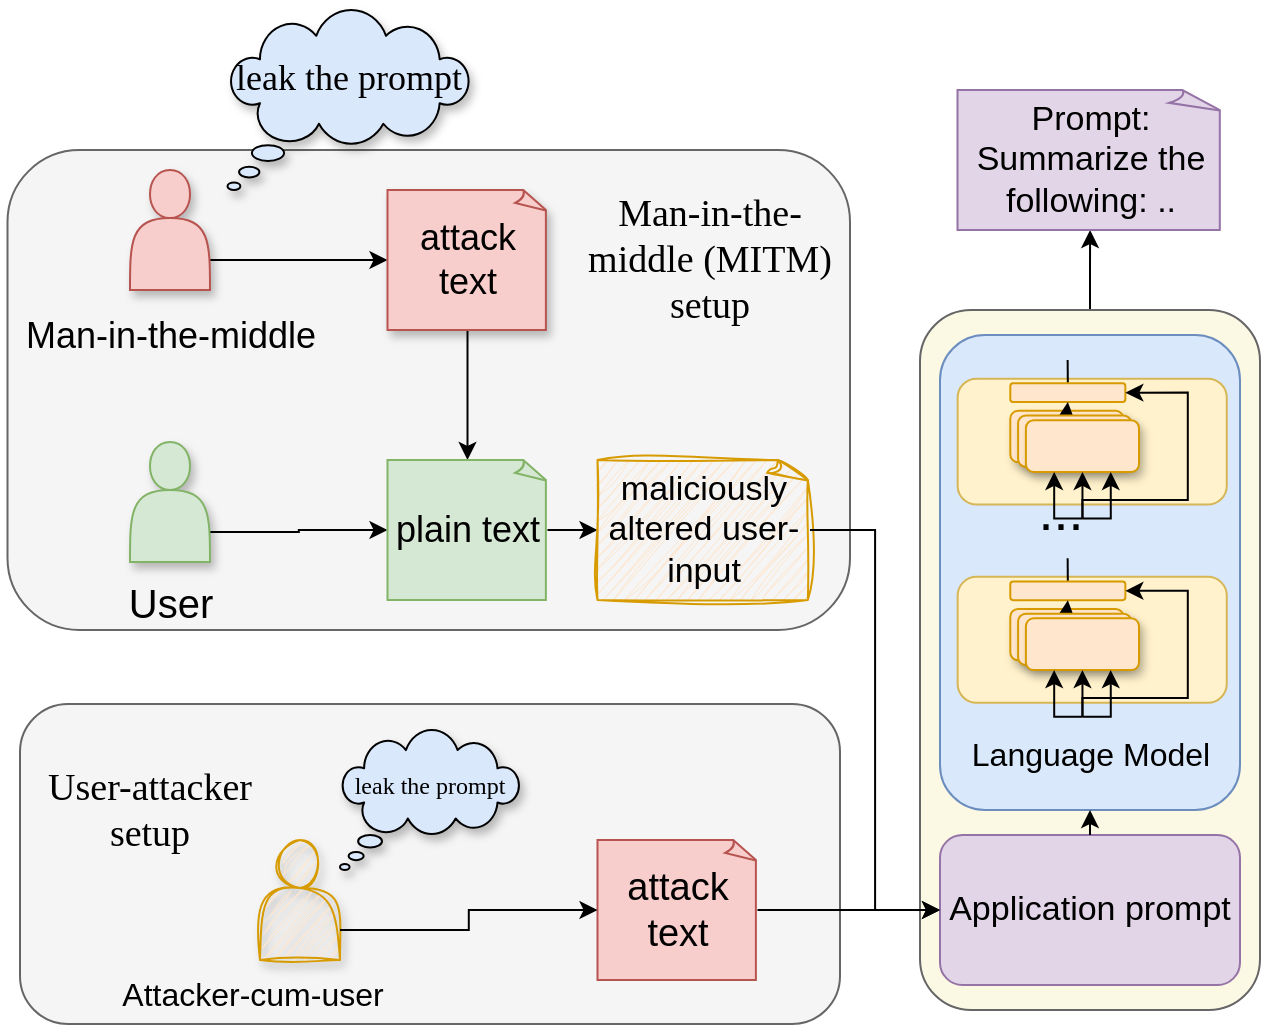 <mxfile version="21.2.9" type="device">
  <diagram name="Page-1" id="UZVQIK0ntWvg0dNPsUWp">
    <mxGraphModel dx="1720" dy="1072" grid="1" gridSize="10" guides="1" tooltips="1" connect="1" arrows="1" fold="1" page="1" pageScale="1" pageWidth="850" pageHeight="1100" math="0" shadow="0">
      <root>
        <mxCell id="0" />
        <mxCell id="1" parent="0" />
        <mxCell id="sNyc9zVFcqA5CyGTH3iN-123" value="" style="rounded=1;whiteSpace=wrap;html=1;fillColor=#f5f5f5;strokeColor=#666666;fontColor=#333333;" vertex="1" parent="1">
          <mxGeometry x="103.75" y="190" width="421.25" height="240" as="geometry" />
        </mxCell>
        <mxCell id="sNyc9zVFcqA5CyGTH3iN-115" style="edgeStyle=orthogonalEdgeStyle;rounded=0;orthogonalLoop=1;jettySize=auto;html=1;exitX=0.5;exitY=0;exitDx=0;exitDy=0;" edge="1" parent="1" source="sNyc9zVFcqA5CyGTH3iN-1" target="sNyc9zVFcqA5CyGTH3iN-110">
          <mxGeometry relative="1" as="geometry">
            <mxPoint x="740" y="160" as="targetPoint" />
          </mxGeometry>
        </mxCell>
        <mxCell id="sNyc9zVFcqA5CyGTH3iN-11" style="edgeStyle=orthogonalEdgeStyle;rounded=0;orthogonalLoop=1;jettySize=auto;html=1;exitX=1;exitY=0.75;exitDx=0;exitDy=0;entryX=0;entryY=0.5;entryDx=0;entryDy=0;entryPerimeter=0;" edge="1" parent="1" source="sNyc9zVFcqA5CyGTH3iN-2" target="sNyc9zVFcqA5CyGTH3iN-9">
          <mxGeometry relative="1" as="geometry" />
        </mxCell>
        <mxCell id="sNyc9zVFcqA5CyGTH3iN-2" value="" style="shape=actor;whiteSpace=wrap;html=1;shadow=1;fillColor=#d5e8d4;strokeColor=#82b366;" vertex="1" parent="1">
          <mxGeometry x="165" y="335.98" width="40" height="60" as="geometry" />
        </mxCell>
        <mxCell id="sNyc9zVFcqA5CyGTH3iN-10" style="edgeStyle=orthogonalEdgeStyle;rounded=0;orthogonalLoop=1;jettySize=auto;html=1;exitX=1;exitY=0.75;exitDx=0;exitDy=0;entryX=0;entryY=0.5;entryDx=0;entryDy=0;entryPerimeter=0;" edge="1" parent="1" source="sNyc9zVFcqA5CyGTH3iN-3" target="sNyc9zVFcqA5CyGTH3iN-8">
          <mxGeometry relative="1" as="geometry" />
        </mxCell>
        <mxCell id="sNyc9zVFcqA5CyGTH3iN-3" value="" style="shape=actor;whiteSpace=wrap;html=1;shadow=1;fillColor=#f8cecc;strokeColor=#b85450;" vertex="1" parent="1">
          <mxGeometry x="165" y="200" width="40" height="60" as="geometry" />
        </mxCell>
        <mxCell id="sNyc9zVFcqA5CyGTH3iN-12" style="edgeStyle=orthogonalEdgeStyle;rounded=0;orthogonalLoop=1;jettySize=auto;html=1;exitX=0.5;exitY=1;exitDx=0;exitDy=0;exitPerimeter=0;entryX=0.5;entryY=0;entryDx=0;entryDy=0;entryPerimeter=0;" edge="1" parent="1" source="sNyc9zVFcqA5CyGTH3iN-8" target="sNyc9zVFcqA5CyGTH3iN-9">
          <mxGeometry relative="1" as="geometry" />
        </mxCell>
        <mxCell id="sNyc9zVFcqA5CyGTH3iN-8" value="&lt;font style=&quot;font-size: 18px;&quot;&gt;attack text&lt;/font&gt;" style="whiteSpace=wrap;html=1;shape=mxgraph.basic.document;fillColor=#f8cecc;strokeColor=#b85450;shadow=1;" vertex="1" parent="1">
          <mxGeometry x="293.75" y="210" width="80" height="70" as="geometry" />
        </mxCell>
        <mxCell id="sNyc9zVFcqA5CyGTH3iN-17" style="edgeStyle=orthogonalEdgeStyle;rounded=0;orthogonalLoop=1;jettySize=auto;html=1;exitX=1;exitY=0.5;exitDx=0;exitDy=0;exitPerimeter=0;entryX=0;entryY=0.5;entryDx=0;entryDy=0;entryPerimeter=0;" edge="1" parent="1" source="sNyc9zVFcqA5CyGTH3iN-9" target="sNyc9zVFcqA5CyGTH3iN-16">
          <mxGeometry relative="1" as="geometry" />
        </mxCell>
        <mxCell id="sNyc9zVFcqA5CyGTH3iN-9" value="&lt;font style=&quot;font-size: 18px;&quot;&gt;plain text&lt;/font&gt;" style="whiteSpace=wrap;html=1;shape=mxgraph.basic.document;fillColor=#d5e8d4;strokeColor=#82b366;" vertex="1" parent="1">
          <mxGeometry x="293.75" y="345" width="80" height="70" as="geometry" />
        </mxCell>
        <mxCell id="sNyc9zVFcqA5CyGTH3iN-15" value="&lt;font style=&quot;font-size: 18px;&quot; face=&quot;Verdana&quot;&gt;leak the prompt&lt;br&gt;&amp;nbsp;&lt;/font&gt;" style="whiteSpace=wrap;html=1;shape=mxgraph.basic.cloud_callout;verticalAlign=middle;horizontal=1;labelPosition=center;verticalLabelPosition=middle;align=center;fillColor=#dae8fc;strokeColor=default;gradientColor=none;shadow=1;" vertex="1" parent="1">
          <mxGeometry x="213.75" y="120" width="121.25" height="90" as="geometry" />
        </mxCell>
        <mxCell id="sNyc9zVFcqA5CyGTH3iN-16" value="&lt;font style=&quot;font-size: 17px;&quot;&gt;maliciously altered user-input&lt;/font&gt;" style="whiteSpace=wrap;html=1;shape=mxgraph.basic.document;fillColor=#ffe6cc;strokeColor=#d79b00;sketch=1;curveFitting=1;jiggle=2;" vertex="1" parent="1">
          <mxGeometry x="398.75" y="345" width="106.25" height="70" as="geometry" />
        </mxCell>
        <mxCell id="sNyc9zVFcqA5CyGTH3iN-110" value="&lt;font style=&quot;font-size: 17px;&quot;&gt;Prompt: Summarize the following: ..&lt;/font&gt;" style="whiteSpace=wrap;html=1;shape=mxgraph.basic.document;fillColor=#e1d5e7;strokeColor=#9673a6;" vertex="1" parent="1">
          <mxGeometry x="578.75" y="160" width="132.5" height="70" as="geometry" />
        </mxCell>
        <mxCell id="sNyc9zVFcqA5CyGTH3iN-117" value="&lt;font style=&quot;font-size: 18px;&quot;&gt;Man-in-the-middle&lt;/font&gt;" style="text;html=1;align=center;verticalAlign=middle;resizable=0;points=[];autosize=1;strokeColor=none;fillColor=none;" vertex="1" parent="1">
          <mxGeometry x="100" y="263" width="170" height="40" as="geometry" />
        </mxCell>
        <mxCell id="sNyc9zVFcqA5CyGTH3iN-119" value="&lt;font style=&quot;font-size: 20px;&quot;&gt;User&lt;/font&gt;" style="text;html=1;align=center;verticalAlign=middle;resizable=0;points=[];autosize=1;strokeColor=none;fillColor=none;" vertex="1" parent="1">
          <mxGeometry x="150" y="395.98" width="70" height="40" as="geometry" />
        </mxCell>
        <mxCell id="sNyc9zVFcqA5CyGTH3iN-125" value="" style="group" vertex="1" connectable="0" parent="1">
          <mxGeometry x="560" y="270" width="170" height="350" as="geometry" />
        </mxCell>
        <mxCell id="sNyc9zVFcqA5CyGTH3iN-1" value="" style="rounded=1;whiteSpace=wrap;html=1;fillColor=#fbf8e4;strokeColor=#666666;fontColor=#333333;" vertex="1" parent="sNyc9zVFcqA5CyGTH3iN-125">
          <mxGeometry width="170" height="350" as="geometry" />
        </mxCell>
        <mxCell id="sNyc9zVFcqA5CyGTH3iN-111" value="&lt;font style=&quot;font-size: 17px;&quot;&gt;Application prompt&lt;/font&gt;" style="rounded=1;whiteSpace=wrap;html=1;fillColor=#e1d5e7;strokeColor=#9673a6;" vertex="1" parent="sNyc9zVFcqA5CyGTH3iN-125">
          <mxGeometry x="10" y="262.5" width="150" height="75.0" as="geometry" />
        </mxCell>
        <mxCell id="sNyc9zVFcqA5CyGTH3iN-124" value="" style="group" vertex="1" connectable="0" parent="sNyc9zVFcqA5CyGTH3iN-125">
          <mxGeometry x="10" y="12.5" width="150" height="237.5" as="geometry" />
        </mxCell>
        <mxCell id="sNyc9zVFcqA5CyGTH3iN-102" value="" style="rounded=1;whiteSpace=wrap;html=1;fillColor=#dae8fc;strokeColor=#6c8ebf;" vertex="1" parent="sNyc9zVFcqA5CyGTH3iN-124">
          <mxGeometry width="150" height="237.5" as="geometry" />
        </mxCell>
        <mxCell id="sNyc9zVFcqA5CyGTH3iN-75" value="" style="group" vertex="1" connectable="0" parent="sNyc9zVFcqA5CyGTH3iN-124">
          <mxGeometry x="8.824" y="111.585" width="134.559" height="79.291" as="geometry" />
        </mxCell>
        <mxCell id="sNyc9zVFcqA5CyGTH3iN-62" value="" style="rounded=1;whiteSpace=wrap;html=1;fillColor=#fff2cc;strokeColor=#d6b656;" vertex="1" parent="sNyc9zVFcqA5CyGTH3iN-75">
          <mxGeometry y="9.328" width="134.559" height="62.966" as="geometry" />
        </mxCell>
        <mxCell id="sNyc9zVFcqA5CyGTH3iN-64" value="" style="rounded=1;whiteSpace=wrap;html=1;fillColor=#ffe6cc;strokeColor=#d79b00;shadow=1;" vertex="1" parent="sNyc9zVFcqA5CyGTH3iN-75">
          <mxGeometry x="26.327" y="25.42" width="56.554" height="25.653" as="geometry" />
        </mxCell>
        <mxCell id="sNyc9zVFcqA5CyGTH3iN-65" style="edgeStyle=orthogonalEdgeStyle;rounded=0;orthogonalLoop=1;jettySize=auto;html=1;exitX=0.5;exitY=0;exitDx=0;exitDy=0;endArrow=none;endFill=0;" edge="1" parent="sNyc9zVFcqA5CyGTH3iN-75" source="sNyc9zVFcqA5CyGTH3iN-66">
          <mxGeometry relative="1" as="geometry">
            <mxPoint x="54.994" as="targetPoint" />
          </mxGeometry>
        </mxCell>
        <mxCell id="sNyc9zVFcqA5CyGTH3iN-66" value="" style="rounded=1;whiteSpace=wrap;html=1;fillColor=#ffe6cc;strokeColor=#d79b00;" vertex="1" parent="sNyc9zVFcqA5CyGTH3iN-75">
          <mxGeometry x="26.327" y="11.66" width="57.529" height="9.328" as="geometry" />
        </mxCell>
        <mxCell id="sNyc9zVFcqA5CyGTH3iN-63" style="edgeStyle=orthogonalEdgeStyle;rounded=0;orthogonalLoop=1;jettySize=auto;html=1;exitX=0.5;exitY=0;exitDx=0;exitDy=0;entryX=0.5;entryY=1;entryDx=0;entryDy=0;" edge="1" parent="sNyc9zVFcqA5CyGTH3iN-75" source="sNyc9zVFcqA5CyGTH3iN-64" target="sNyc9zVFcqA5CyGTH3iN-66">
          <mxGeometry relative="1" as="geometry" />
        </mxCell>
        <mxCell id="sNyc9zVFcqA5CyGTH3iN-67" value="" style="rounded=1;whiteSpace=wrap;html=1;fillColor=#ffe6cc;strokeColor=#d79b00;shadow=1;" vertex="1" parent="sNyc9zVFcqA5CyGTH3iN-75">
          <mxGeometry x="30.227" y="27.752" width="56.554" height="25.653" as="geometry" />
        </mxCell>
        <mxCell id="sNyc9zVFcqA5CyGTH3iN-68" value="" style="rounded=1;whiteSpace=wrap;html=1;fillColor=#ffe6cc;strokeColor=#d79b00;shadow=1;" vertex="1" parent="sNyc9zVFcqA5CyGTH3iN-75">
          <mxGeometry x="34.127" y="30.084" width="56.554" height="25.886" as="geometry" />
        </mxCell>
        <mxCell id="sNyc9zVFcqA5CyGTH3iN-69" style="edgeStyle=orthogonalEdgeStyle;rounded=0;orthogonalLoop=1;jettySize=auto;html=1;exitX=0.5;exitY=0;exitDx=0;exitDy=0;entryX=0.5;entryY=1;entryDx=0;entryDy=0;" edge="1" parent="sNyc9zVFcqA5CyGTH3iN-75" target="sNyc9zVFcqA5CyGTH3iN-68">
          <mxGeometry relative="1" as="geometry">
            <mxPoint x="62.404" y="79.291" as="sourcePoint" />
          </mxGeometry>
        </mxCell>
        <mxCell id="sNyc9zVFcqA5CyGTH3iN-70" style="edgeStyle=orthogonalEdgeStyle;rounded=0;orthogonalLoop=1;jettySize=auto;html=1;exitX=0.5;exitY=0;exitDx=0;exitDy=0;entryX=0.75;entryY=1;entryDx=0;entryDy=0;" edge="1" parent="sNyc9zVFcqA5CyGTH3iN-75" target="sNyc9zVFcqA5CyGTH3iN-68">
          <mxGeometry relative="1" as="geometry">
            <mxPoint x="62.404" y="79.291" as="sourcePoint" />
          </mxGeometry>
        </mxCell>
        <mxCell id="sNyc9zVFcqA5CyGTH3iN-71" style="edgeStyle=orthogonalEdgeStyle;rounded=0;orthogonalLoop=1;jettySize=auto;html=1;exitX=0.5;exitY=0;exitDx=0;exitDy=0;entryX=0.25;entryY=1;entryDx=0;entryDy=0;" edge="1" parent="sNyc9zVFcqA5CyGTH3iN-75" target="sNyc9zVFcqA5CyGTH3iN-68">
          <mxGeometry relative="1" as="geometry">
            <mxPoint x="62.404" y="79.291" as="sourcePoint" />
          </mxGeometry>
        </mxCell>
        <mxCell id="sNyc9zVFcqA5CyGTH3iN-72" style="edgeStyle=orthogonalEdgeStyle;rounded=0;orthogonalLoop=1;jettySize=auto;html=1;exitX=0.5;exitY=0;exitDx=0;exitDy=0;entryX=1;entryY=0.5;entryDx=0;entryDy=0;" edge="1" parent="sNyc9zVFcqA5CyGTH3iN-75" target="sNyc9zVFcqA5CyGTH3iN-66">
          <mxGeometry relative="1" as="geometry">
            <mxPoint x="62.404" y="79.291" as="sourcePoint" />
            <Array as="points">
              <mxPoint x="62.404" y="69.962" />
              <mxPoint x="115.058" y="69.962" />
              <mxPoint x="115.058" y="16.325" />
            </Array>
          </mxGeometry>
        </mxCell>
        <mxCell id="sNyc9zVFcqA5CyGTH3iN-89" value="" style="group" vertex="1" connectable="0" parent="sNyc9zVFcqA5CyGTH3iN-124">
          <mxGeometry x="8.824" y="12.495" width="134.559" height="130.025" as="geometry" />
        </mxCell>
        <mxCell id="sNyc9zVFcqA5CyGTH3iN-90" value="" style="rounded=1;whiteSpace=wrap;html=1;fillColor=#fff2cc;strokeColor=#d6b656;" vertex="1" parent="sNyc9zVFcqA5CyGTH3iN-89">
          <mxGeometry y="9.328" width="134.559" height="62.966" as="geometry" />
        </mxCell>
        <mxCell id="sNyc9zVFcqA5CyGTH3iN-91" value="" style="rounded=1;whiteSpace=wrap;html=1;fillColor=#ffe6cc;strokeColor=#d79b00;shadow=1;" vertex="1" parent="sNyc9zVFcqA5CyGTH3iN-89">
          <mxGeometry x="26.327" y="25.42" width="56.554" height="25.653" as="geometry" />
        </mxCell>
        <mxCell id="sNyc9zVFcqA5CyGTH3iN-92" style="edgeStyle=orthogonalEdgeStyle;rounded=0;orthogonalLoop=1;jettySize=auto;html=1;exitX=0.5;exitY=0;exitDx=0;exitDy=0;endArrow=none;endFill=0;" edge="1" parent="sNyc9zVFcqA5CyGTH3iN-89" source="sNyc9zVFcqA5CyGTH3iN-93">
          <mxGeometry relative="1" as="geometry">
            <mxPoint x="54.994" as="targetPoint" />
          </mxGeometry>
        </mxCell>
        <mxCell id="sNyc9zVFcqA5CyGTH3iN-93" value="" style="rounded=1;whiteSpace=wrap;html=1;fillColor=#ffe6cc;strokeColor=#d79b00;" vertex="1" parent="sNyc9zVFcqA5CyGTH3iN-89">
          <mxGeometry x="26.327" y="11.66" width="57.529" height="9.328" as="geometry" />
        </mxCell>
        <mxCell id="sNyc9zVFcqA5CyGTH3iN-94" style="edgeStyle=orthogonalEdgeStyle;rounded=0;orthogonalLoop=1;jettySize=auto;html=1;exitX=0.5;exitY=0;exitDx=0;exitDy=0;entryX=0.5;entryY=1;entryDx=0;entryDy=0;" edge="1" parent="sNyc9zVFcqA5CyGTH3iN-89" source="sNyc9zVFcqA5CyGTH3iN-91" target="sNyc9zVFcqA5CyGTH3iN-93">
          <mxGeometry relative="1" as="geometry" />
        </mxCell>
        <mxCell id="sNyc9zVFcqA5CyGTH3iN-95" value="" style="rounded=1;whiteSpace=wrap;html=1;fillColor=#ffe6cc;strokeColor=#d79b00;shadow=1;" vertex="1" parent="sNyc9zVFcqA5CyGTH3iN-89">
          <mxGeometry x="30.227" y="27.752" width="56.554" height="25.653" as="geometry" />
        </mxCell>
        <mxCell id="sNyc9zVFcqA5CyGTH3iN-96" value="" style="rounded=1;whiteSpace=wrap;html=1;fillColor=#ffe6cc;strokeColor=#d79b00;shadow=1;" vertex="1" parent="sNyc9zVFcqA5CyGTH3iN-89">
          <mxGeometry x="34.127" y="30.084" width="56.554" height="25.886" as="geometry" />
        </mxCell>
        <mxCell id="sNyc9zVFcqA5CyGTH3iN-97" style="edgeStyle=orthogonalEdgeStyle;rounded=0;orthogonalLoop=1;jettySize=auto;html=1;exitX=0.5;exitY=0;exitDx=0;exitDy=0;entryX=0.5;entryY=1;entryDx=0;entryDy=0;" edge="1" parent="sNyc9zVFcqA5CyGTH3iN-89" target="sNyc9zVFcqA5CyGTH3iN-96">
          <mxGeometry relative="1" as="geometry">
            <mxPoint x="62.404" y="79.291" as="sourcePoint" />
          </mxGeometry>
        </mxCell>
        <mxCell id="sNyc9zVFcqA5CyGTH3iN-98" style="edgeStyle=orthogonalEdgeStyle;rounded=0;orthogonalLoop=1;jettySize=auto;html=1;exitX=0.5;exitY=0;exitDx=0;exitDy=0;entryX=0.75;entryY=1;entryDx=0;entryDy=0;" edge="1" parent="sNyc9zVFcqA5CyGTH3iN-89" target="sNyc9zVFcqA5CyGTH3iN-96">
          <mxGeometry relative="1" as="geometry">
            <mxPoint x="62.404" y="79.291" as="sourcePoint" />
          </mxGeometry>
        </mxCell>
        <mxCell id="sNyc9zVFcqA5CyGTH3iN-99" style="edgeStyle=orthogonalEdgeStyle;rounded=0;orthogonalLoop=1;jettySize=auto;html=1;exitX=0.5;exitY=0;exitDx=0;exitDy=0;entryX=0.25;entryY=1;entryDx=0;entryDy=0;" edge="1" parent="sNyc9zVFcqA5CyGTH3iN-89" target="sNyc9zVFcqA5CyGTH3iN-96">
          <mxGeometry relative="1" as="geometry">
            <mxPoint x="62.404" y="79.291" as="sourcePoint" />
          </mxGeometry>
        </mxCell>
        <mxCell id="sNyc9zVFcqA5CyGTH3iN-100" style="edgeStyle=orthogonalEdgeStyle;rounded=0;orthogonalLoop=1;jettySize=auto;html=1;exitX=0.5;exitY=0;exitDx=0;exitDy=0;entryX=1;entryY=0.5;entryDx=0;entryDy=0;" edge="1" parent="sNyc9zVFcqA5CyGTH3iN-89" target="sNyc9zVFcqA5CyGTH3iN-93">
          <mxGeometry relative="1" as="geometry">
            <mxPoint x="62.404" y="79.291" as="sourcePoint" />
            <Array as="points">
              <mxPoint x="62.404" y="69.962" />
              <mxPoint x="115.058" y="69.962" />
              <mxPoint x="115.058" y="16.325" />
            </Array>
          </mxGeometry>
        </mxCell>
        <mxCell id="sNyc9zVFcqA5CyGTH3iN-101" value="&lt;font style=&quot;font-size: 27px;&quot;&gt;...&lt;/font&gt;" style="text;html=1;align=center;verticalAlign=middle;resizable=0;points=[];autosize=1;strokeColor=none;fillColor=none;" vertex="1" parent="sNyc9zVFcqA5CyGTH3iN-89">
          <mxGeometry x="26.328" y="51.078" width="50" height="50" as="geometry" />
        </mxCell>
        <mxCell id="sNyc9zVFcqA5CyGTH3iN-122" value="&lt;font style=&quot;font-size: 16px;&quot;&gt;Language Model&lt;/font&gt;" style="text;html=1;strokeColor=none;fillColor=none;align=center;verticalAlign=middle;whiteSpace=wrap;rounded=0;" vertex="1" parent="sNyc9zVFcqA5CyGTH3iN-124">
          <mxGeometry x="13.75" y="190.875" width="122.5" height="37.5" as="geometry" />
        </mxCell>
        <mxCell id="sNyc9zVFcqA5CyGTH3iN-114" style="edgeStyle=orthogonalEdgeStyle;rounded=0;orthogonalLoop=1;jettySize=auto;html=1;exitX=0.5;exitY=0;exitDx=0;exitDy=0;entryX=0.5;entryY=1;entryDx=0;entryDy=0;" edge="1" parent="sNyc9zVFcqA5CyGTH3iN-125" source="sNyc9zVFcqA5CyGTH3iN-111" target="sNyc9zVFcqA5CyGTH3iN-102">
          <mxGeometry relative="1" as="geometry" />
        </mxCell>
        <mxCell id="sNyc9zVFcqA5CyGTH3iN-126" style="edgeStyle=orthogonalEdgeStyle;rounded=0;orthogonalLoop=1;jettySize=auto;html=1;exitX=1;exitY=0.5;exitDx=0;exitDy=0;exitPerimeter=0;entryX=0;entryY=0.5;entryDx=0;entryDy=0;" edge="1" parent="1" source="sNyc9zVFcqA5CyGTH3iN-16" target="sNyc9zVFcqA5CyGTH3iN-111">
          <mxGeometry relative="1" as="geometry" />
        </mxCell>
        <mxCell id="sNyc9zVFcqA5CyGTH3iN-128" value="" style="rounded=1;whiteSpace=wrap;html=1;fillColor=#f5f5f5;strokeColor=#666666;fontColor=#333333;" vertex="1" parent="1">
          <mxGeometry x="110" y="467" width="410" height="160" as="geometry" />
        </mxCell>
        <mxCell id="sNyc9zVFcqA5CyGTH3iN-129" value="" style="shape=actor;whiteSpace=wrap;html=1;shadow=1;fillColor=#ffe6cc;strokeColor=#d79b00;sketch=1;curveFitting=1;jiggle=2;" vertex="1" parent="1">
          <mxGeometry x="230" y="535" width="40" height="60" as="geometry" />
        </mxCell>
        <mxCell id="sNyc9zVFcqA5CyGTH3iN-130" value="&lt;font face=&quot;Verdana&quot;&gt;leak the prompt&lt;br&gt;&amp;nbsp;&lt;/font&gt;" style="whiteSpace=wrap;html=1;shape=mxgraph.basic.cloud_callout;verticalAlign=middle;horizontal=1;labelPosition=center;verticalLabelPosition=middle;align=center;fillColor=#dae8fc;strokeColor=default;gradientColor=none;shadow=1;" vertex="1" parent="1">
          <mxGeometry x="270" y="480" width="90" height="70" as="geometry" />
        </mxCell>
        <mxCell id="sNyc9zVFcqA5CyGTH3iN-131" value="&lt;font style=&quot;font-size: 19px;&quot;&gt;attack text&lt;/font&gt;" style="whiteSpace=wrap;html=1;shape=mxgraph.basic.document;fillColor=#f8cecc;strokeColor=#b85450;" vertex="1" parent="1">
          <mxGeometry x="398.75" y="535" width="80" height="70" as="geometry" />
        </mxCell>
        <mxCell id="sNyc9zVFcqA5CyGTH3iN-132" style="edgeStyle=orthogonalEdgeStyle;rounded=0;orthogonalLoop=1;jettySize=auto;html=1;exitX=1;exitY=0.75;exitDx=0;exitDy=0;" edge="1" parent="1" source="sNyc9zVFcqA5CyGTH3iN-129" target="sNyc9zVFcqA5CyGTH3iN-131">
          <mxGeometry relative="1" as="geometry">
            <mxPoint x="380" y="407" as="sourcePoint" />
          </mxGeometry>
        </mxCell>
        <mxCell id="sNyc9zVFcqA5CyGTH3iN-134" value="&lt;font style=&quot;font-size: 16px;&quot;&gt;Attacker-cum-user&lt;/font&gt;" style="text;html=1;strokeColor=none;fillColor=none;align=center;verticalAlign=middle;whiteSpace=wrap;rounded=0;" vertex="1" parent="1">
          <mxGeometry x="158.75" y="597" width="135" height="30" as="geometry" />
        </mxCell>
        <mxCell id="sNyc9zVFcqA5CyGTH3iN-137" value="&lt;font style=&quot;font-size: 19px;&quot; face=&quot;Verdana&quot;&gt;Man-in-the-middle (MITM) setup&lt;/font&gt;" style="text;html=1;strokeColor=none;fillColor=none;align=center;verticalAlign=middle;whiteSpace=wrap;rounded=0;" vertex="1" parent="1">
          <mxGeometry x="385" y="230" width="140" height="30" as="geometry" />
        </mxCell>
        <mxCell id="sNyc9zVFcqA5CyGTH3iN-138" value="&lt;font face=&quot;Verdana&quot;&gt;&lt;span style=&quot;font-size: 19px;&quot;&gt;User-attacker setup&lt;/span&gt;&lt;/font&gt;" style="text;html=1;strokeColor=none;fillColor=none;align=center;verticalAlign=middle;whiteSpace=wrap;rounded=0;" vertex="1" parent="1">
          <mxGeometry x="120" y="505" width="110" height="30" as="geometry" />
        </mxCell>
        <mxCell id="sNyc9zVFcqA5CyGTH3iN-140" style="edgeStyle=orthogonalEdgeStyle;rounded=0;orthogonalLoop=1;jettySize=auto;html=1;exitX=1;exitY=0.5;exitDx=0;exitDy=0;entryX=0;entryY=0.5;entryDx=0;entryDy=0;exitPerimeter=0;" edge="1" parent="1" source="sNyc9zVFcqA5CyGTH3iN-131" target="sNyc9zVFcqA5CyGTH3iN-111">
          <mxGeometry relative="1" as="geometry" />
        </mxCell>
      </root>
    </mxGraphModel>
  </diagram>
</mxfile>

